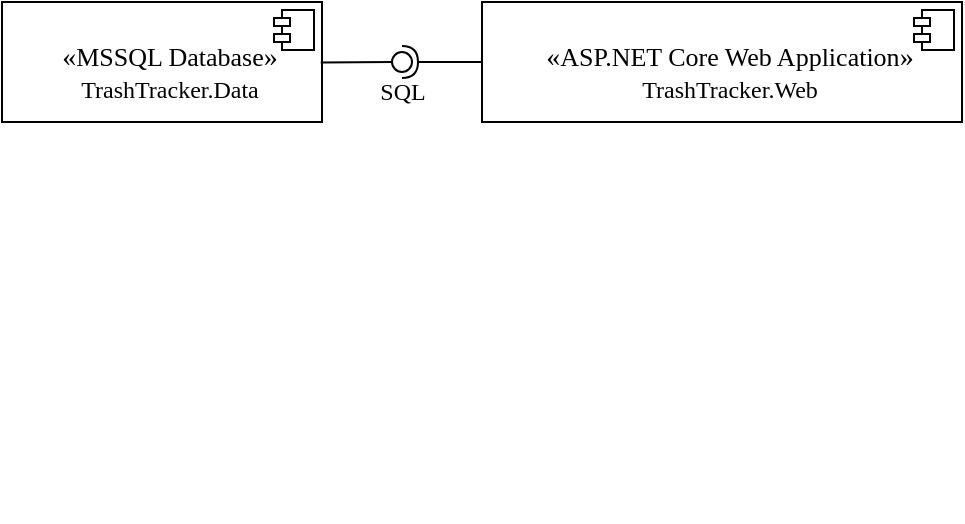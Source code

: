 <mxfile version="24.0.4" type="device">
  <diagram name="1 oldal" id="anxkqq9LLscd38p4YCPu">
    <mxGraphModel dx="1195" dy="737" grid="1" gridSize="10" guides="1" tooltips="1" connect="1" arrows="1" fold="1" page="1" pageScale="1" pageWidth="1600" pageHeight="900" math="0" shadow="0">
      <root>
        <mxCell id="0" />
        <mxCell id="1" parent="0" />
        <mxCell id="t8OtjUGjccsQRjoJCPrV-1" value="&lt;p style=&quot;margin:0px;margin-top:6px;text-align:center;&quot;&gt;&lt;font face=&quot;Garamond&quot;&gt;&lt;br&gt;&lt;/font&gt;&lt;/p&gt;&lt;p style=&quot;margin: 0px 0px 0px 8px;&quot;&gt;&lt;font face=&quot;Garamond&quot;&gt;&lt;font style=&quot;font-size: 14px;&quot;&gt;«&lt;/font&gt;&lt;span style=&quot;font-size: 13px;&quot;&gt;MSSQL Database&lt;/span&gt;&lt;font style=&quot;font-size: 14px;&quot;&gt;»&lt;/font&gt;&lt;/font&gt;&lt;/p&gt;&lt;p style=&quot;margin: 0px 0px 0px 8px;&quot;&gt;&lt;font face=&quot;Garamond&quot; style=&quot;font-size: 12px;&quot;&gt;TrashTracker.Data&lt;/font&gt;&lt;/p&gt;" style="align=center;overflow=fill;html=1;dropTarget=0;whiteSpace=wrap;" vertex="1" parent="1">
          <mxGeometry x="440" y="200" width="160" height="60" as="geometry" />
        </mxCell>
        <mxCell id="t8OtjUGjccsQRjoJCPrV-2" value="" style="shape=component;jettyWidth=8;jettyHeight=4;" vertex="1" parent="t8OtjUGjccsQRjoJCPrV-1">
          <mxGeometry x="1" width="20" height="20" relative="1" as="geometry">
            <mxPoint x="-24" y="4" as="offset" />
          </mxGeometry>
        </mxCell>
        <mxCell id="t8OtjUGjccsQRjoJCPrV-5" value="&lt;p style=&quot;margin:0px;margin-top:6px;text-align:center;&quot;&gt;&lt;font face=&quot;Garamond&quot;&gt;&lt;br&gt;&lt;/font&gt;&lt;/p&gt;&lt;p style=&quot;margin: 0px 0px 0px 8px;&quot;&gt;&lt;font face=&quot;Garamond&quot;&gt;&lt;font style=&quot;font-size: 14px;&quot;&gt;«&lt;/font&gt;&lt;font style=&quot;font-size: 13px;&quot;&gt;ASP.NET Core Web Application&lt;/font&gt;&lt;font style=&quot;font-size: 14px;&quot;&gt;»&lt;/font&gt;&lt;/font&gt;&lt;/p&gt;&lt;p style=&quot;margin: 0px 0px 0px 8px;&quot;&gt;&lt;font face=&quot;Garamond&quot; style=&quot;font-size: 12px;&quot;&gt;TrashTracker.Web&lt;/font&gt;&lt;/p&gt;" style="align=center;overflow=fill;html=1;dropTarget=0;whiteSpace=wrap;" vertex="1" parent="1">
          <mxGeometry x="680" y="200" width="240" height="60" as="geometry" />
        </mxCell>
        <mxCell id="t8OtjUGjccsQRjoJCPrV-6" value="" style="shape=component;jettyWidth=8;jettyHeight=4;" vertex="1" parent="t8OtjUGjccsQRjoJCPrV-5">
          <mxGeometry x="1" width="20" height="20" relative="1" as="geometry">
            <mxPoint x="-24" y="4" as="offset" />
          </mxGeometry>
        </mxCell>
        <mxCell id="t8OtjUGjccsQRjoJCPrV-8" value="" style="rounded=0;orthogonalLoop=1;jettySize=auto;html=1;endArrow=halfCircle;endFill=0;endSize=6;strokeWidth=1;sketch=0;exitX=0;exitY=0.5;exitDx=0;exitDy=0;" edge="1" parent="1" source="t8OtjUGjccsQRjoJCPrV-5">
          <mxGeometry relative="1" as="geometry">
            <mxPoint x="750" y="455" as="sourcePoint" />
            <mxPoint x="640" y="230" as="targetPoint" />
          </mxGeometry>
        </mxCell>
        <mxCell id="t8OtjUGjccsQRjoJCPrV-9" value="" style="rounded=0;orthogonalLoop=1;jettySize=auto;html=1;endArrow=oval;endFill=0;sketch=0;sourcePerimeterSpacing=0;targetPerimeterSpacing=0;endSize=10;exitX=0.996;exitY=0.505;exitDx=0;exitDy=0;exitPerimeter=0;" edge="1" parent="1" source="t8OtjUGjccsQRjoJCPrV-1">
          <mxGeometry relative="1" as="geometry">
            <mxPoint x="710" y="455" as="sourcePoint" />
            <mxPoint x="640" y="230" as="targetPoint" />
          </mxGeometry>
        </mxCell>
        <mxCell id="t8OtjUGjccsQRjoJCPrV-10" value="" style="ellipse;whiteSpace=wrap;html=1;align=center;aspect=fixed;fillColor=none;strokeColor=none;resizable=0;perimeter=centerPerimeter;rotatable=0;allowArrows=0;points=[];outlineConnect=1;" vertex="1" parent="1">
          <mxGeometry x="725" y="450" width="10" height="10" as="geometry" />
        </mxCell>
        <mxCell id="t8OtjUGjccsQRjoJCPrV-11" value="SQL" style="text;html=1;align=center;verticalAlign=middle;resizable=0;points=[];autosize=1;strokeColor=none;fillColor=none;fontFamily=Garamond;" vertex="1" parent="1">
          <mxGeometry x="615" y="230" width="50" height="30" as="geometry" />
        </mxCell>
      </root>
    </mxGraphModel>
  </diagram>
</mxfile>
